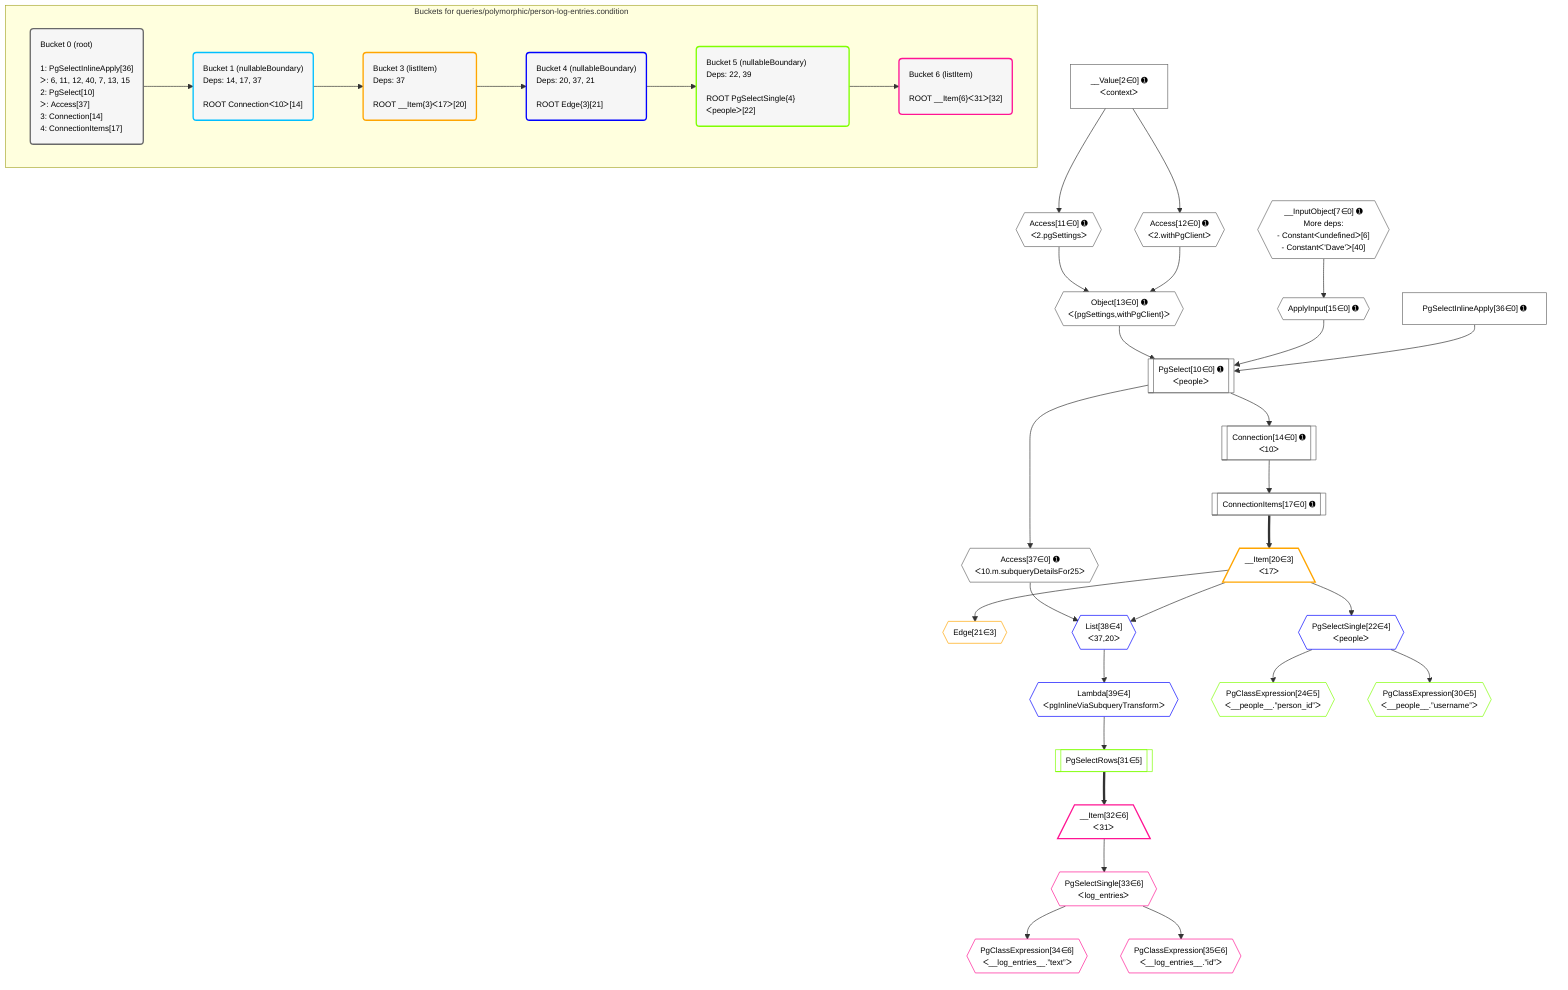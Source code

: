 %%{init: {'themeVariables': { 'fontSize': '12px'}}}%%
graph TD
    classDef path fill:#eee,stroke:#000,color:#000
    classDef plan fill:#fff,stroke-width:1px,color:#000
    classDef itemplan fill:#fff,stroke-width:2px,color:#000
    classDef unbatchedplan fill:#dff,stroke-width:1px,color:#000
    classDef sideeffectplan fill:#fcc,stroke-width:2px,color:#000
    classDef bucket fill:#f6f6f6,color:#000,stroke-width:2px,text-align:left

    subgraph "Buckets for queries/polymorphic/person-log-entries.condition"
    Bucket0("Bucket 0 (root)<br /><br />1: PgSelectInlineApply[36]<br />ᐳ: 6, 11, 12, 40, 7, 13, 15<br />2: PgSelect[10]<br />ᐳ: Access[37]<br />3: Connection[14]<br />4: ConnectionItems[17]"):::bucket
    Bucket1("Bucket 1 (nullableBoundary)<br />Deps: 14, 17, 37<br /><br />ROOT Connectionᐸ10ᐳ[14]"):::bucket
    Bucket3("Bucket 3 (listItem)<br />Deps: 37<br /><br />ROOT __Item{3}ᐸ17ᐳ[20]"):::bucket
    Bucket4("Bucket 4 (nullableBoundary)<br />Deps: 20, 37, 21<br /><br />ROOT Edge{3}[21]"):::bucket
    Bucket5("Bucket 5 (nullableBoundary)<br />Deps: 22, 39<br /><br />ROOT PgSelectSingle{4}ᐸpeopleᐳ[22]"):::bucket
    Bucket6("Bucket 6 (listItem)<br /><br />ROOT __Item{6}ᐸ31ᐳ[32]"):::bucket
    end
    Bucket0 --> Bucket1
    Bucket1 --> Bucket3
    Bucket3 --> Bucket4
    Bucket4 --> Bucket5
    Bucket5 --> Bucket6

    %% plan dependencies
    PgSelect10[["PgSelect[10∈0] ➊<br />ᐸpeopleᐳ"]]:::plan
    Object13{{"Object[13∈0] ➊<br />ᐸ{pgSettings,withPgClient}ᐳ"}}:::plan
    ApplyInput15{{"ApplyInput[15∈0] ➊"}}:::plan
    PgSelectInlineApply36["PgSelectInlineApply[36∈0] ➊"]:::plan
    Object13 & ApplyInput15 & PgSelectInlineApply36 --> PgSelect10
    __InputObject7{{"__InputObject[7∈0] ➊<br />More deps:<br />- Constantᐸundefinedᐳ[6]<br />- Constantᐸ'Dave'ᐳ[40]"}}:::plan
    Access11{{"Access[11∈0] ➊<br />ᐸ2.pgSettingsᐳ"}}:::plan
    Access12{{"Access[12∈0] ➊<br />ᐸ2.withPgClientᐳ"}}:::plan
    Access11 & Access12 --> Object13
    __Value2["__Value[2∈0] ➊<br />ᐸcontextᐳ"]:::plan
    __Value2 --> Access11
    __Value2 --> Access12
    Connection14[["Connection[14∈0] ➊<br />ᐸ10ᐳ"]]:::plan
    PgSelect10 --> Connection14
    __InputObject7 --> ApplyInput15
    ConnectionItems17[["ConnectionItems[17∈0] ➊"]]:::plan
    Connection14 --> ConnectionItems17
    Access37{{"Access[37∈0] ➊<br />ᐸ10.m.subqueryDetailsFor25ᐳ"}}:::plan
    PgSelect10 --> Access37
    __Item20[/"__Item[20∈3]<br />ᐸ17ᐳ"\]:::itemplan
    ConnectionItems17 ==> __Item20
    Edge21{{"Edge[21∈3]"}}:::plan
    __Item20 --> Edge21
    List38{{"List[38∈4]<br />ᐸ37,20ᐳ"}}:::plan
    Access37 & __Item20 --> List38
    PgSelectSingle22{{"PgSelectSingle[22∈4]<br />ᐸpeopleᐳ"}}:::plan
    __Item20 --> PgSelectSingle22
    Lambda39{{"Lambda[39∈4]<br />ᐸpgInlineViaSubqueryTransformᐳ"}}:::plan
    List38 --> Lambda39
    PgClassExpression24{{"PgClassExpression[24∈5]<br />ᐸ__people__.”person_id”ᐳ"}}:::plan
    PgSelectSingle22 --> PgClassExpression24
    PgClassExpression30{{"PgClassExpression[30∈5]<br />ᐸ__people__.”username”ᐳ"}}:::plan
    PgSelectSingle22 --> PgClassExpression30
    PgSelectRows31[["PgSelectRows[31∈5]"]]:::plan
    Lambda39 --> PgSelectRows31
    __Item32[/"__Item[32∈6]<br />ᐸ31ᐳ"\]:::itemplan
    PgSelectRows31 ==> __Item32
    PgSelectSingle33{{"PgSelectSingle[33∈6]<br />ᐸlog_entriesᐳ"}}:::plan
    __Item32 --> PgSelectSingle33
    PgClassExpression34{{"PgClassExpression[34∈6]<br />ᐸ__log_entries__.”text”ᐳ"}}:::plan
    PgSelectSingle33 --> PgClassExpression34
    PgClassExpression35{{"PgClassExpression[35∈6]<br />ᐸ__log_entries__.”id”ᐳ"}}:::plan
    PgSelectSingle33 --> PgClassExpression35

    %% define steps
    classDef bucket0 stroke:#696969
    class Bucket0,__Value2,__InputObject7,PgSelect10,Access11,Access12,Object13,Connection14,ApplyInput15,ConnectionItems17,PgSelectInlineApply36,Access37 bucket0
    classDef bucket1 stroke:#00bfff
    class Bucket1 bucket1
    classDef bucket3 stroke:#ffa500
    class Bucket3,__Item20,Edge21 bucket3
    classDef bucket4 stroke:#0000ff
    class Bucket4,PgSelectSingle22,List38,Lambda39 bucket4
    classDef bucket5 stroke:#7fff00
    class Bucket5,PgClassExpression24,PgClassExpression30,PgSelectRows31 bucket5
    classDef bucket6 stroke:#ff1493
    class Bucket6,__Item32,PgSelectSingle33,PgClassExpression34,PgClassExpression35 bucket6